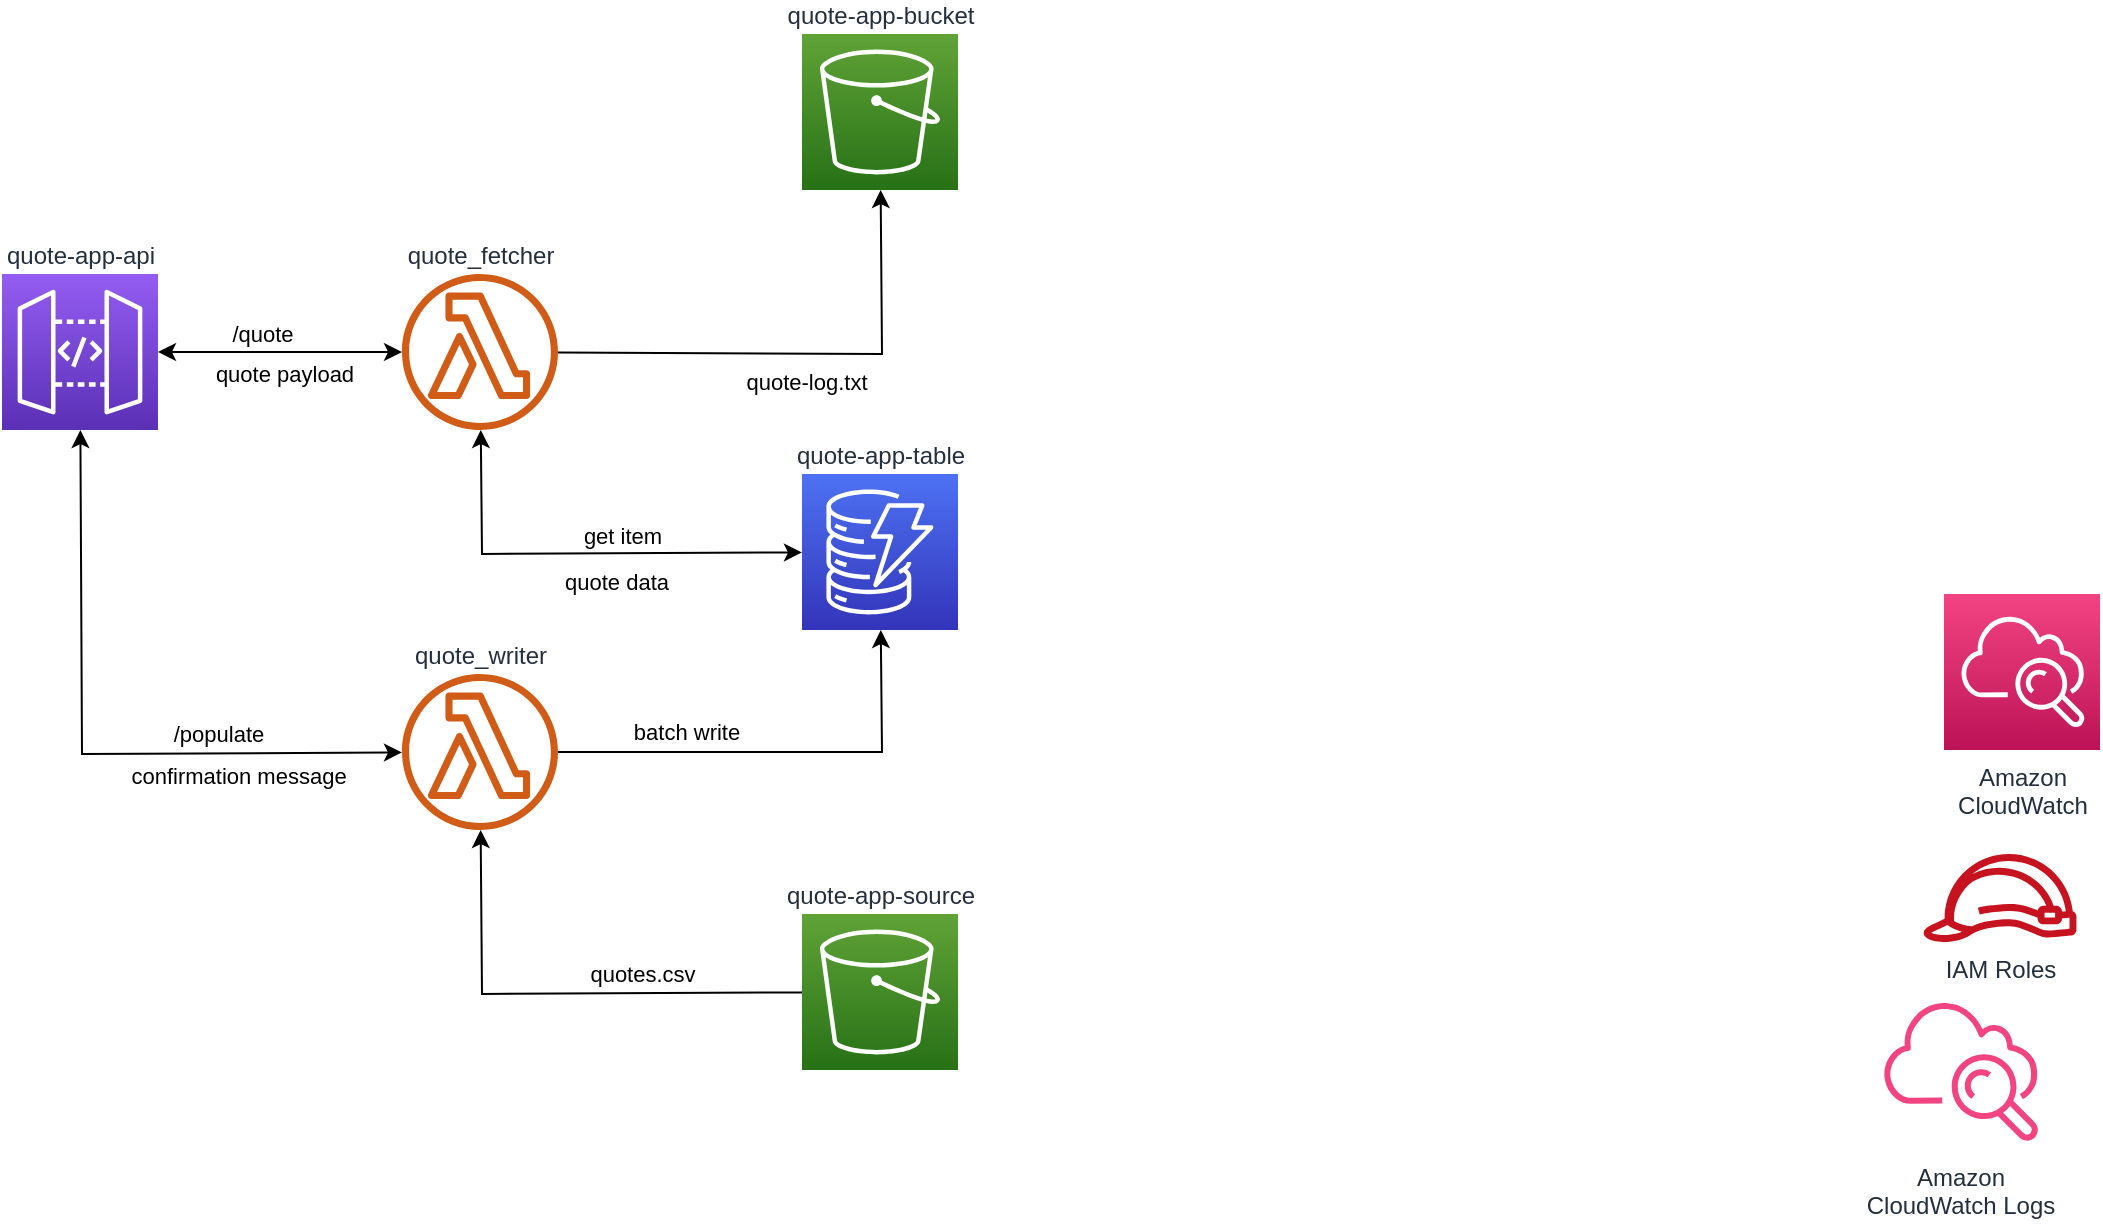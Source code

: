 <mxfile version="24.7.17">
  <diagram id="Ht1M8jgEwFfnCIfOTk4-" name="Page-1">
    <mxGraphModel dx="988" dy="529" grid="1" gridSize="10" guides="1" tooltips="1" connect="1" arrows="1" fold="1" page="1" pageScale="1" pageWidth="1169" pageHeight="827" math="0" shadow="0">
      <root>
        <mxCell id="0" />
        <mxCell id="1" parent="0" />
        <mxCell id="UEzPUAAOIrF-is8g5C7q-114" value="quote-app-api" style="outlineConnect=0;fontColor=#232F3E;gradientColor=#945DF2;gradientDirection=north;fillColor=#5A30B5;strokeColor=#ffffff;dashed=0;verticalLabelPosition=top;verticalAlign=bottom;align=center;html=1;fontSize=12;fontStyle=0;aspect=fixed;shape=mxgraph.aws4.resourceIcon;resIcon=mxgraph.aws4.api_gateway;labelBackgroundColor=#ffffff;labelPosition=center;" parent="1" vertex="1">
          <mxGeometry x="120" y="280" width="78" height="78" as="geometry" />
        </mxCell>
        <mxCell id="UEzPUAAOIrF-is8g5C7q-115" value="quote_fetcher" style="outlineConnect=0;fontColor=#232F3E;gradientColor=none;fillColor=#D05C17;strokeColor=none;dashed=0;verticalLabelPosition=top;verticalAlign=bottom;align=center;html=1;fontSize=12;fontStyle=0;aspect=fixed;pointerEvents=1;shape=mxgraph.aws4.lambda_function;labelBackgroundColor=#ffffff;labelPosition=center;" parent="1" vertex="1">
          <mxGeometry x="320" y="280" width="78" height="78" as="geometry" />
        </mxCell>
        <mxCell id="UEzPUAAOIrF-is8g5C7q-116" value="quote-app-bucket" style="outlineConnect=0;fontColor=#232F3E;gradientColor=#60A337;gradientDirection=north;fillColor=#277116;strokeColor=#ffffff;dashed=0;verticalLabelPosition=top;verticalAlign=bottom;align=center;html=1;fontSize=12;fontStyle=0;aspect=fixed;shape=mxgraph.aws4.resourceIcon;resIcon=mxgraph.aws4.s3;labelBackgroundColor=#ffffff;labelPosition=center;" parent="1" vertex="1">
          <mxGeometry x="520.0" y="160" width="78" height="78" as="geometry" />
        </mxCell>
        <mxCell id="UEzPUAAOIrF-is8g5C7q-121" value="Amazon&lt;br&gt;CloudWatch&lt;br&gt;" style="outlineConnect=0;fontColor=#232F3E;gradientColor=#F34482;gradientDirection=north;fillColor=#BC1356;strokeColor=#ffffff;dashed=0;verticalLabelPosition=bottom;verticalAlign=top;align=center;html=1;fontSize=12;fontStyle=0;aspect=fixed;shape=mxgraph.aws4.resourceIcon;resIcon=mxgraph.aws4.cloudwatch;labelBackgroundColor=#ffffff;" parent="1" vertex="1">
          <mxGeometry x="1091.0" y="440" width="78" height="78" as="geometry" />
        </mxCell>
        <mxCell id="UEzPUAAOIrF-is8g5C7q-122" value="IAM Roles" style="outlineConnect=0;fontColor=#232F3E;gradientColor=none;fillColor=#C7131F;strokeColor=none;dashed=0;verticalLabelPosition=bottom;verticalAlign=top;align=center;html=1;fontSize=12;fontStyle=0;aspect=fixed;pointerEvents=1;shape=mxgraph.aws4.role;labelBackgroundColor=#ffffff;" parent="1" vertex="1">
          <mxGeometry x="1080.0" y="570" width="78" height="44" as="geometry" />
        </mxCell>
        <mxCell id="UEzPUAAOIrF-is8g5C7q-123" value="Amazon&lt;br&gt;CloudWatch Logs&lt;br&gt;" style="outlineConnect=0;fontColor=#232F3E;gradientColor=none;gradientDirection=north;fillColor=#F34482;strokeColor=none;dashed=0;verticalLabelPosition=bottom;verticalAlign=top;align=center;html=1;fontSize=12;fontStyle=0;aspect=fixed;shape=mxgraph.aws4.cloudwatch;labelBackgroundColor=#ffffff;" parent="1" vertex="1">
          <mxGeometry x="1060.0" y="640" width="78" height="78" as="geometry" />
        </mxCell>
        <mxCell id="326DtuPlpU6wGnwd2X5D-1" value="quote_writer" style="outlineConnect=0;fontColor=#232F3E;gradientColor=none;fillColor=#D05C17;strokeColor=none;dashed=0;verticalLabelPosition=top;verticalAlign=bottom;align=center;html=1;fontSize=12;fontStyle=0;aspect=fixed;pointerEvents=1;shape=mxgraph.aws4.lambda_function;labelBackgroundColor=#ffffff;labelPosition=center;" vertex="1" parent="1">
          <mxGeometry x="320" y="480" width="78" height="78" as="geometry" />
        </mxCell>
        <mxCell id="326DtuPlpU6wGnwd2X5D-7" value="/populate" style="endArrow=classic;startArrow=classic;html=1;rounded=0;endFill=1;startFill=1;strokeWidth=1;" edge="1" parent="1" source="UEzPUAAOIrF-is8g5C7q-114" target="326DtuPlpU6wGnwd2X5D-1">
          <mxGeometry x="0.433" y="10" width="50" height="50" relative="1" as="geometry">
            <mxPoint x="400" y="570" as="sourcePoint" />
            <mxPoint x="280" y="420" as="targetPoint" />
            <Array as="points">
              <mxPoint x="160" y="520" />
            </Array>
            <mxPoint as="offset" />
          </mxGeometry>
        </mxCell>
        <mxCell id="326DtuPlpU6wGnwd2X5D-53" value="confirmation message" style="edgeLabel;html=1;align=center;verticalAlign=middle;resizable=0;points=[];" vertex="1" connectable="0" parent="326DtuPlpU6wGnwd2X5D-7">
          <mxGeometry x="0.761" y="1" relative="1" as="geometry">
            <mxPoint x="-44" y="12" as="offset" />
          </mxGeometry>
        </mxCell>
        <mxCell id="326DtuPlpU6wGnwd2X5D-8" value="batch write" style="endArrow=classic;startArrow=none;html=1;rounded=0;startFill=0;" edge="1" parent="1" source="326DtuPlpU6wGnwd2X5D-1" target="UEzPUAAOIrF-is8g5C7q-119">
          <mxGeometry x="-0.423" y="10" width="50" height="50" relative="1" as="geometry">
            <mxPoint x="30" y="504" as="sourcePoint" />
            <mxPoint x="80" y="454" as="targetPoint" />
            <Array as="points">
              <mxPoint x="560" y="519" />
            </Array>
            <mxPoint as="offset" />
          </mxGeometry>
        </mxCell>
        <mxCell id="326DtuPlpU6wGnwd2X5D-9" value="" style="endArrow=classic;startArrow=classic;html=1;rounded=0;startFill=1;" edge="1" parent="1" source="UEzPUAAOIrF-is8g5C7q-115" target="UEzPUAAOIrF-is8g5C7q-119">
          <mxGeometry width="50" height="50" relative="1" as="geometry">
            <mxPoint x="8" y="489" as="sourcePoint" />
            <mxPoint x="430" y="390" as="targetPoint" />
            <Array as="points">
              <mxPoint x="360" y="420" />
            </Array>
          </mxGeometry>
        </mxCell>
        <mxCell id="326DtuPlpU6wGnwd2X5D-13" value="get item" style="edgeLabel;html=1;align=center;verticalAlign=middle;resizable=0;points=[];" vertex="1" connectable="0" parent="326DtuPlpU6wGnwd2X5D-9">
          <mxGeometry x="-0.012" y="-1" relative="1" as="geometry">
            <mxPoint x="22" y="-10" as="offset" />
          </mxGeometry>
        </mxCell>
        <mxCell id="326DtuPlpU6wGnwd2X5D-52" value="quote data" style="edgeLabel;html=1;align=center;verticalAlign=middle;resizable=0;points=[];" vertex="1" connectable="0" parent="326DtuPlpU6wGnwd2X5D-9">
          <mxGeometry x="-0.357" relative="1" as="geometry">
            <mxPoint x="57" y="14" as="offset" />
          </mxGeometry>
        </mxCell>
        <mxCell id="326DtuPlpU6wGnwd2X5D-12" value="/quote" style="endArrow=classic;startArrow=classic;html=1;rounded=0;jumpStyle=none;startFill=1;" edge="1" parent="1" source="UEzPUAAOIrF-is8g5C7q-114" target="UEzPUAAOIrF-is8g5C7q-115">
          <mxGeometry x="-0.147" y="9" width="50" height="50" relative="1" as="geometry">
            <mxPoint x="198" y="341" as="sourcePoint" />
            <mxPoint x="322" y="334" as="targetPoint" />
            <Array as="points" />
            <mxPoint as="offset" />
          </mxGeometry>
        </mxCell>
        <mxCell id="326DtuPlpU6wGnwd2X5D-51" value="quote payload" style="edgeLabel;html=1;align=center;verticalAlign=middle;resizable=0;points=[];" vertex="1" connectable="0" parent="326DtuPlpU6wGnwd2X5D-12">
          <mxGeometry x="0.385" y="-2" relative="1" as="geometry">
            <mxPoint x="-22" y="9" as="offset" />
          </mxGeometry>
        </mxCell>
        <mxCell id="UEzPUAAOIrF-is8g5C7q-119" value="quote-app-table" style="outlineConnect=0;fontColor=#232F3E;gradientColor=#4D72F3;gradientDirection=north;fillColor=#3334B9;strokeColor=#ffffff;dashed=0;verticalLabelPosition=top;verticalAlign=bottom;align=center;html=1;fontSize=12;fontStyle=0;aspect=fixed;shape=mxgraph.aws4.resourceIcon;resIcon=mxgraph.aws4.dynamodb;labelBackgroundColor=#ffffff;spacingTop=5;labelPosition=center;" parent="1" vertex="1">
          <mxGeometry x="520.0" y="380" width="78" height="78" as="geometry" />
        </mxCell>
        <mxCell id="326DtuPlpU6wGnwd2X5D-37" value="" style="endArrow=classic;startArrow=none;html=1;rounded=0;startFill=0;" edge="1" parent="1" source="UEzPUAAOIrF-is8g5C7q-115" target="UEzPUAAOIrF-is8g5C7q-116">
          <mxGeometry width="50" height="50" relative="1" as="geometry">
            <mxPoint x="440" y="270" as="sourcePoint" />
            <mxPoint x="490" y="220" as="targetPoint" />
            <Array as="points">
              <mxPoint x="560" y="320" />
            </Array>
          </mxGeometry>
        </mxCell>
        <mxCell id="326DtuPlpU6wGnwd2X5D-38" value="quote-log.txt" style="edgeLabel;html=1;align=center;verticalAlign=middle;resizable=0;points=[];" vertex="1" connectable="0" parent="326DtuPlpU6wGnwd2X5D-37">
          <mxGeometry x="0.431" y="1" relative="1" as="geometry">
            <mxPoint x="-37" y="26" as="offset" />
          </mxGeometry>
        </mxCell>
        <mxCell id="326DtuPlpU6wGnwd2X5D-46" value="" style="endArrow=classic;html=1;rounded=0;" edge="1" parent="1" source="326DtuPlpU6wGnwd2X5D-48" target="326DtuPlpU6wGnwd2X5D-1">
          <mxGeometry width="50" height="50" relative="1" as="geometry">
            <mxPoint x="520.0" y="639.196" as="sourcePoint" />
            <mxPoint x="359.322" y="558" as="targetPoint" />
            <Array as="points">
              <mxPoint x="360" y="640" />
            </Array>
          </mxGeometry>
        </mxCell>
        <mxCell id="326DtuPlpU6wGnwd2X5D-47" value="quotes.csv" style="edgeLabel;html=1;align=center;verticalAlign=middle;resizable=0;points=[];" vertex="1" connectable="0" parent="326DtuPlpU6wGnwd2X5D-46">
          <mxGeometry x="0.741" y="2" relative="1" as="geometry">
            <mxPoint x="82" y="40" as="offset" />
          </mxGeometry>
        </mxCell>
        <mxCell id="326DtuPlpU6wGnwd2X5D-48" value="quote-app-source" style="outlineConnect=0;fontColor=#232F3E;gradientColor=#60A337;gradientDirection=north;fillColor=#277116;strokeColor=#ffffff;dashed=0;verticalLabelPosition=top;verticalAlign=bottom;align=center;html=1;fontSize=12;fontStyle=0;aspect=fixed;shape=mxgraph.aws4.resourceIcon;resIcon=mxgraph.aws4.s3;labelBackgroundColor=#ffffff;labelPosition=center;" vertex="1" parent="1">
          <mxGeometry x="520.0" y="600" width="78" height="78" as="geometry" />
        </mxCell>
      </root>
    </mxGraphModel>
  </diagram>
</mxfile>
